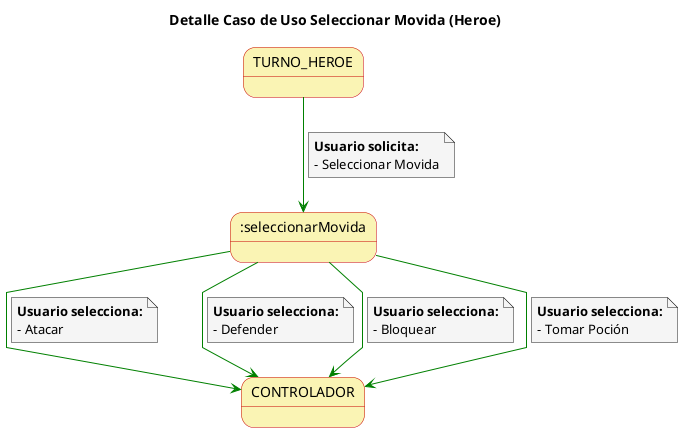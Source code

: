 @startuml

skinparam state {
  BackgroundColor #faf4b4
  BorderColor #c90000
}

skinparam note {
  BackgroundColor #f5f5f5
}

skinparam linetype polyline

title Detalle Caso de Uso Seleccionar Movida (Heroe)

TURNO_HEROE -d[#green]-> :seleccionarMovida
note on link
  **Usuario solicita:**
  - Seleccionar Movida
end note

:seleccionarMovida -d[#green]-> CONTROLADOR
note on link
  **Usuario selecciona:**
  - Atacar
end note

:seleccionarMovida -d[#green]-> CONTROLADOR
note on link
  **Usuario selecciona:**
  - Defender
end note

:seleccionarMovida -d[#green]-> CONTROLADOR
note on link
  **Usuario selecciona:**
  - Bloquear
end note

:seleccionarMovida -d[#green]-> CONTROLADOR
note on link
  **Usuario selecciona:**
  - Tomar Poción
end note

@enduml